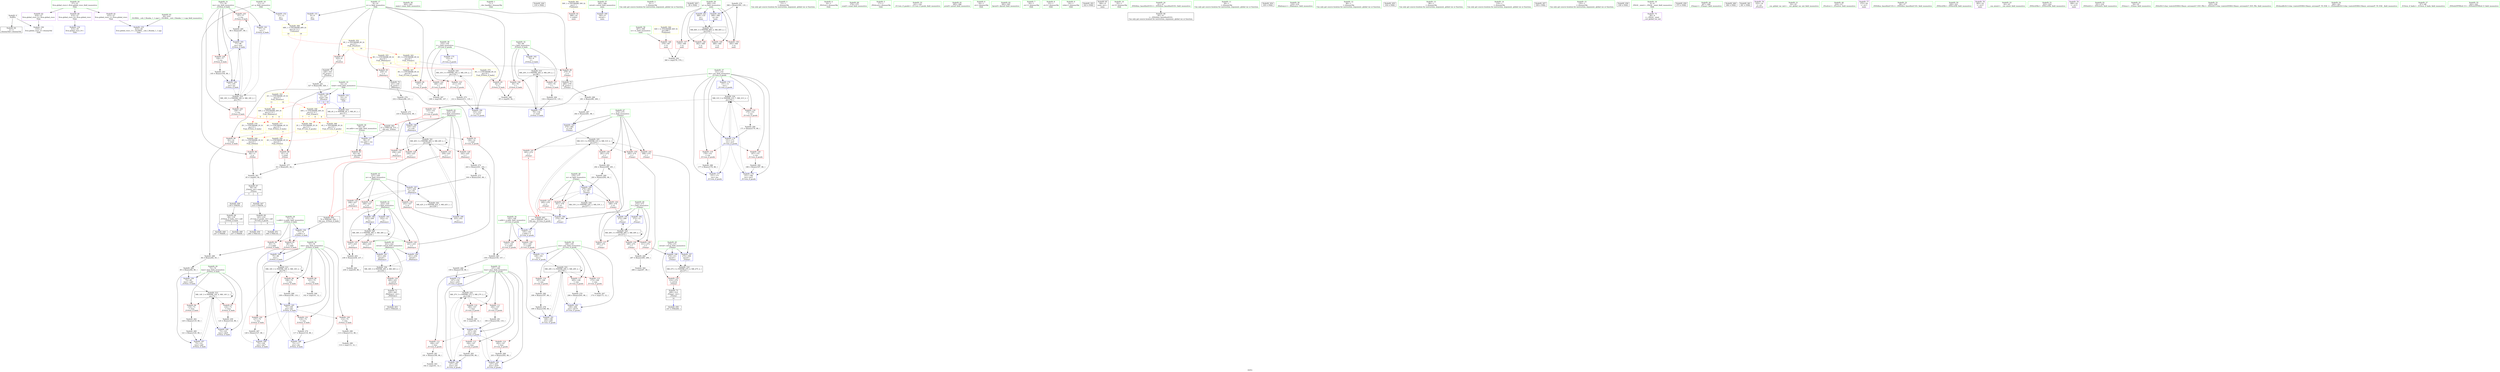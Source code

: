 digraph "SVFG" {
	label="SVFG";

	Node0x559be1169eb0 [shape=record,color=grey,label="{NodeID: 0\nNullPtr}"];
	Node0x559be1169eb0 -> Node0x559be11817c0[style=solid];
	Node0x559be1169eb0 -> Node0x559be1187480[style=solid];
	Node0x559be119f150 [shape=record,color=yellow,style=double,label="{NodeID: 360\n44V_1 = ENCHI(MR_44V_0)\npts\{13 15 \}\nFun[_Z6alwaysv]|{<s0>5|<s1>5|<s2>6|<s3>6}}"];
	Node0x559be119f150:s0 -> Node0x559be11ac8d0[style=dashed,color=red];
	Node0x559be119f150:s1 -> Node0x559be11ac9b0[style=dashed,color=red];
	Node0x559be119f150:s2 -> Node0x559be11ac8d0[style=dashed,color=red];
	Node0x559be119f150:s3 -> Node0x559be11ac9b0[style=dashed,color=red];
	Node0x559be118f570 [shape=record,color=grey,label="{NodeID: 277\n63 = Binary(61, 62, )\n}"];
	Node0x559be118f570 -> Node0x559be1192980[style=solid];
	Node0x559be1183450 [shape=record,color=blue,label="{NodeID: 194\n276\<--293\nm\<--shr\n_Z3mayv\n}"];
	Node0x559be1183450 -> Node0x559be1186900[style=dashed];
	Node0x559be1183450 -> Node0x559be11869d0[style=dashed];
	Node0x559be1183450 -> Node0x559be1186aa0[style=dashed];
	Node0x559be1183450 -> Node0x559be11a4390[style=dashed];
	Node0x559be1180490 [shape=record,color=red,label="{NodeID: 111\n184\<--147\n\<--lose\n_Z11win_if_goodx\n}"];
	Node0x559be1180490 -> Node0x559be1191a80[style=solid];
	Node0x559be117e790 [shape=record,color=green,label="{NodeID: 28\n71\<--72\nx.addr\<--x.addr_field_insensitive\n_Z10win_if_badx\n}"];
	Node0x559be117e790 -> Node0x559be1183110[style=solid];
	Node0x559be117e790 -> Node0x559be11831e0[style=solid];
	Node0x559be117e790 -> Node0x559be1187650[style=solid];
	Node0x559be1192f80 [shape=record,color=grey,label="{NodeID: 305\n181 = cmp(180, 12, )\n}"];
	Node0x559be11865c0 [shape=record,color=red,label="{NodeID: 139\n285\<--274\n\<--r\n_Z3mayv\n}"];
	Node0x559be11865c0 -> Node0x559be1184a80[style=solid];
	Node0x559be1181050 [shape=record,color=green,label="{NodeID: 56\n362\<--363\nmain\<--main_field_insensitive\n}"];
	Node0x559be11a6690 [shape=record,color=black,label="{NodeID: 333\nMR_29V_3 = PHI(MR_29V_5, MR_29V_2, )\npts\{150 \}\n}"];
	Node0x559be11a6690 -> Node0x559be11807d0[style=dashed];
	Node0x559be11a6690 -> Node0x559be1185310[style=dashed];
	Node0x559be11a6690 -> Node0x559be11853e0[style=dashed];
	Node0x559be11a6690 -> Node0x559be1188900[style=dashed];
	Node0x559be11a6690 -> Node0x559be1188aa0[style=dashed];
	Node0x559be11a6690 -> Node0x559be11a6690[style=dashed];
	Node0x559be1187da0 [shape=record,color=blue,label="{NodeID: 167\n73\<--121\nlose\<--add\n_Z10win_if_badx\n}"];
	Node0x559be1187da0 -> Node0x559be119fd90[style=dashed];
	Node0x559be11828f0 [shape=record,color=red,label="{NodeID: 84\n167\<--8\n\<--n\n_Z11win_if_goodx\n}"];
	Node0x559be11828f0 -> Node0x559be1192380[style=solid];
	Node0x559be1168cb0 [shape=record,color=green,label="{NodeID: 1\n7\<--1\n__dso_handle\<--dummyObj\nGlob }"];
	Node0x559be0e0cd90 [shape=record,color=black,label="{NodeID: 444\n319 = PHI()\n}"];
	Node0x559be119f230 [shape=record,color=yellow,style=double,label="{NodeID: 361\n59V_1 = ENCHI(MR_59V_0)\npts\{1 \}\nFun[main]}"];
	Node0x559be119f230 -> Node0x559be1182f70[style=dashed];
	Node0x559be118f6f0 [shape=record,color=grey,label="{NodeID: 278\n199 = Binary(198, 86, )\n}"];
	Node0x559be118f6f0 -> Node0x559be1188900[style=solid];
	Node0x559be1183520 [shape=record,color=blue,label="{NodeID: 195\n272\<--298\nl\<--\n_Z3mayv\n}"];
	Node0x559be1183520 -> Node0x559be11a3990[style=dashed];
	Node0x559be1180560 [shape=record,color=red,label="{NodeID: 112\n190\<--147\n\<--lose\n_Z11win_if_goodx\n}"];
	Node0x559be1180560 -> Node0x559be1184600[style=solid];
	Node0x559be117e860 [shape=record,color=green,label="{NodeID: 29\n73\<--74\nlose\<--lose_field_insensitive\n_Z10win_if_badx\n}"];
	Node0x559be117e860 -> Node0x559be117f860[style=solid];
	Node0x559be117e860 -> Node0x559be117f930[style=solid];
	Node0x559be117e860 -> Node0x559be1187720[style=solid];
	Node0x559be117e860 -> Node0x559be1187da0[style=solid];
	Node0x559be117e860 -> Node0x559be1187e70[style=solid];
	Node0x559be1193100 [shape=record,color=grey,label="{NodeID: 306\n102 = cmp(101, 12, )\n}"];
	Node0x559be1186690 [shape=record,color=red,label="{NodeID: 140\n291\<--274\n\<--r\n_Z3mayv\n}"];
	Node0x559be1186690 -> Node0x559be1184780[style=solid];
	Node0x559be1181150 [shape=record,color=green,label="{NodeID: 57\n365\<--366\nretval\<--retval_field_insensitive\nmain\n}"];
	Node0x559be1181150 -> Node0x559be1183930[style=solid];
	Node0x559be11a6b90 [shape=record,color=black,label="{NodeID: 334\nMR_31V_3 = PHI(MR_31V_7, MR_31V_2, )\npts\{152 \}\n}"];
	Node0x559be11a6b90 -> Node0x559be11854b0[style=dashed];
	Node0x559be11a6b90 -> Node0x559be1185720[style=dashed];
	Node0x559be11a6b90 -> Node0x559be11884f0[style=dashed];
	Node0x559be1187e70 [shape=record,color=blue,label="{NodeID: 168\n73\<--125\nlose\<--shr6\n_Z10win_if_badx\n}"];
	Node0x559be1187e70 -> Node0x559be119fd90[style=dashed];
	Node0x559be11829c0 [shape=record,color=red,label="{NodeID: 85\n230\<--8\n\<--n\n_Z6alwaysv\n}"];
	Node0x559be11829c0 -> Node0x559be1181d00[style=solid];
	Node0x559be117cab0 [shape=record,color=green,label="{NodeID: 2\n9\<--1\n\<--dummyObj\nCan only get source location for instruction, argument, global var or function.}"];
	Node0x559be11c8090 [shape=record,color=black,label="{NodeID: 445\n39 = PHI()\n}"];
	Node0x559be1184300 [shape=record,color=grey,label="{NodeID: 279\n396 = Binary(395, 135, )\n}"];
	Node0x559be1184300 -> Node0x559be1183ad0[style=solid];
	Node0x559be11835f0 [shape=record,color=blue,label="{NodeID: 196\n274\<--301\nr\<--\n_Z3mayv\n}"];
	Node0x559be11835f0 -> Node0x559be11a3e90[style=dashed];
	Node0x559be1180630 [shape=record,color=red,label="{NodeID: 113\n194\<--147\n\<--lose\n_Z11win_if_goodx\n}"];
	Node0x559be1180630 -> Node0x559be1184900[style=solid];
	Node0x559be117e930 [shape=record,color=green,label="{NodeID: 30\n75\<--76\nwin\<--win_field_insensitive\n_Z10win_if_badx\n}"];
	Node0x559be117e930 -> Node0x559be117fa00[style=solid];
	Node0x559be117e930 -> Node0x559be117fad0[style=solid];
	Node0x559be117e930 -> Node0x559be117fba0[style=solid];
	Node0x559be117e930 -> Node0x559be117fc70[style=solid];
	Node0x559be117e930 -> Node0x559be117fd40[style=solid];
	Node0x559be117e930 -> Node0x559be11877f0[style=solid];
	Node0x559be117e930 -> Node0x559be1187c00[style=solid];
	Node0x559be117e930 -> Node0x559be1187cd0[style=solid];
	Node0x559be117e930 -> Node0x559be1187f40[style=solid];
	Node0x559be1193280 [shape=record,color=grey,label="{NodeID: 307\n174 = cmp(173, 12, )\n}"];
	Node0x559be1186760 [shape=record,color=red,label="{NodeID: 141\n305\<--274\n\<--r\n_Z3mayv\n|{<s0>8}}"];
	Node0x559be1186760:s0 -> Node0x559be11c9610[style=solid,color=red];
	Node0x559be1181220 [shape=record,color=green,label="{NodeID: 58\n367\<--368\ntc\<--tc_field_insensitive\nmain\n}"];
	Node0x559be1181220 -> Node0x559be1186b70[style=solid];
	Node0x559be11a7090 [shape=record,color=black,label="{NodeID: 335\nMR_33V_3 = PHI(MR_33V_4, MR_33V_2, )\npts\{154 \}\n}"];
	Node0x559be11a7090 -> Node0x559be11857f0[style=dashed];
	Node0x559be11a7090 -> Node0x559be11858c0[style=dashed];
	Node0x559be11a7090 -> Node0x559be1188b70[style=dashed];
	Node0x559be1187f40 [shape=record,color=blue,label="{NodeID: 169\n75\<--128\nwin\<--shr7\n_Z10win_if_badx\n}"];
	Node0x559be1187f40 -> Node0x559be11a0290[style=dashed];
	Node0x559be1182a90 [shape=record,color=red,label="{NodeID: 86\n279\<--8\n\<--n\n_Z3mayv\n}"];
	Node0x559be1182a90 -> Node0x559be1181ea0[style=solid];
	Node0x559be117cb40 [shape=record,color=green,label="{NodeID: 3\n12\<--1\n\<--dummyObj\nCan only get source location for instruction, argument, global var or function.}"];
	Node0x559be11c8160 [shape=record,color=black,label="{NodeID: 446\n139 = PHI(56, )\n}"];
	Node0x559be11c8160 -> Node0x559be1181b60[style=solid];
	Node0x559be1184480 [shape=record,color=grey,label="{NodeID: 280\n198 = Binary(197, 86, )\n}"];
	Node0x559be1184480 -> Node0x559be118f6f0[style=solid];
	Node0x559be11836c0 [shape=record,color=blue,label="{NodeID: 197\n270\<--308\nretval\<--\n_Z3mayv\n}"];
	Node0x559be11836c0 -> Node0x559be11a1b90[style=dashed];
	Node0x559be1180700 [shape=record,color=red,label="{NodeID: 114\n202\<--147\n\<--lose\n_Z11win_if_goodx\n}"];
	Node0x559be1180700 -> Node0x559be118e7f0[style=solid];
	Node0x559be117ea00 [shape=record,color=green,label="{NodeID: 31\n77\<--78\nres\<--res_field_insensitive\n_Z10win_if_badx\n}"];
	Node0x559be117ea00 -> Node0x559be117fe10[style=solid];
	Node0x559be117ea00 -> Node0x559be117fee0[style=solid];
	Node0x559be117ea00 -> Node0x559be117ffb0[style=solid];
	Node0x559be117ea00 -> Node0x559be11878c0[style=solid];
	Node0x559be117ea00 -> Node0x559be1187a60[style=solid];
	Node0x559be117ea00 -> Node0x559be1187b30[style=solid];
	Node0x559be1186830 [shape=record,color=red,label="{NodeID: 142\n308\<--274\n\<--r\n_Z3mayv\n}"];
	Node0x559be1186830 -> Node0x559be11836c0[style=solid];
	Node0x559be11812f0 [shape=record,color=green,label="{NodeID: 59\n369\<--370\nq\<--q_field_insensitive\nmain\n}"];
	Node0x559be11812f0 -> Node0x559be1186c40[style=solid];
	Node0x559be11812f0 -> Node0x559be1186d10[style=solid];
	Node0x559be11812f0 -> Node0x559be1186de0[style=solid];
	Node0x559be11812f0 -> Node0x559be1186eb0[style=solid];
	Node0x559be11812f0 -> Node0x559be1183a00[style=solid];
	Node0x559be11812f0 -> Node0x559be1183ad0[style=solid];
	Node0x559be11a7590 [shape=record,color=black,label="{NodeID: 336\nMR_36V_3 = PHI(MR_36V_4, MR_36V_2, )\npts\{222 \}\n}"];
	Node0x559be11a7590 -> Node0x559be1185990[style=dashed];
	Node0x559be1188010 [shape=record,color=blue,label="{NodeID: 170\n79\<--134\ni\<--inc9\n_Z10win_if_badx\n}"];
	Node0x559be1188010 -> Node0x559be11a0c90[style=dashed];
	Node0x559be1182b60 [shape=record,color=red,label="{NodeID: 87\n325\<--8\n\<--n\n_Z5solvev\n}"];
	Node0x559be1182b60 -> Node0x559be1182040[style=solid];
	Node0x559be117cbd0 [shape=record,color=green,label="{NodeID: 4\n16\<--1\n_ZSt3cin\<--dummyObj\nGlob }"];
	Node0x559be11c82c0 [shape=record,color=black,label="{NodeID: 447\n216 = PHI(56, )\n}"];
	Node0x559be11c82c0 -> Node0x559be1181c30[style=solid];
	Node0x559be119f500 [shape=record,color=yellow,style=double,label="{NodeID: 364\n64V_1 = ENCHI(MR_64V_0)\npts\{368 \}\nFun[main]}"];
	Node0x559be119f500 -> Node0x559be1186b70[style=dashed];
	Node0x559be1184600 [shape=record,color=grey,label="{NodeID: 281\n191 = Binary(190, 86, )\n}"];
	Node0x559be1184600 -> Node0x559be1192c80[style=solid];
	Node0x559be1183790 [shape=record,color=blue,label="{NodeID: 198\n270\<--311\nretval\<--\n_Z3mayv\n}"];
	Node0x559be1183790 -> Node0x559be11a1b90[style=dashed];
	Node0x559be11807d0 [shape=record,color=red,label="{NodeID: 115\n173\<--149\n\<--win\n_Z11win_if_goodx\n}"];
	Node0x559be11807d0 -> Node0x559be1193280[style=solid];
	Node0x559be117ead0 [shape=record,color=green,label="{NodeID: 32\n79\<--80\ni\<--i_field_insensitive\n_Z10win_if_badx\n}"];
	Node0x559be117ead0 -> Node0x559be1180080[style=solid];
	Node0x559be117ead0 -> Node0x559be1180150[style=solid];
	Node0x559be117ead0 -> Node0x559be1187990[style=solid];
	Node0x559be117ead0 -> Node0x559be1188010[style=solid];
	Node0x559be1186900 [shape=record,color=red,label="{NodeID: 143\n295\<--276\n\<--m\n_Z3mayv\n|{<s0>7}}"];
	Node0x559be1186900:s0 -> Node0x559be11c9610[style=solid,color=red];
	Node0x559be11813c0 [shape=record,color=green,label="{NodeID: 60\n374\<--375\nscanf\<--scanf_field_insensitive\n}"];
	Node0x559be11880e0 [shape=record,color=blue,label="{NodeID: 171\n145\<--144\nx.addr\<--x\n_Z11win_if_goodx\n}"];
	Node0x559be11880e0 -> Node0x559be1180220[style=dashed];
	Node0x559be11880e0 -> Node0x559be11802f0[style=dashed];
	Node0x559be1182c30 [shape=record,color=red,label="{NodeID: 88\n64\<--11\n\<--p\n_Z3itmx\n}"];
	Node0x559be1182c30 -> Node0x559be1192980[style=solid];
	Node0x559be117cc60 [shape=record,color=green,label="{NodeID: 5\n17\<--1\n_ZSt4cout\<--dummyObj\nGlob }"];
	Node0x559be11c83c0 [shape=record,color=black,label="{NodeID: 448\n247 = PHI(69, )\n}"];
	Node0x559be1184780 [shape=record,color=grey,label="{NodeID: 282\n292 = Binary(290, 291, )\n}"];
	Node0x559be1184780 -> Node0x559be118e970[style=solid];
	Node0x559be1183860 [shape=record,color=blue,label="{NodeID: 199\n14\<--327\ntotal\<--shl\n_Z5solvev\n|{<s0>11|<s1>14|<s2>19}}"];
	Node0x559be1183860:s0 -> Node0x559be119f150[style=dashed,color=red];
	Node0x559be1183860:s1 -> Node0x559be11aa730[style=dashed,color=red];
	Node0x559be1183860:s2 -> Node0x559be119f7a0[style=dashed,color=blue];
	Node0x559be1185310 [shape=record,color=red,label="{NodeID: 116\n197\<--149\n\<--win\n_Z11win_if_goodx\n}"];
	Node0x559be1185310 -> Node0x559be1184480[style=solid];
	Node0x559be117eba0 [shape=record,color=green,label="{NodeID: 33\n141\<--142\n_Z11win_if_goodx\<--_Z11win_if_goodx_field_insensitive\n}"];
	Node0x559be119f7a0 [shape=record,color=black,label="{NodeID: 310\nMR_4V_2 = PHI(MR_4V_3, MR_4V_1, )\npts\{15 \}\n|{<s0>19}}"];
	Node0x559be119f7a0:s0 -> Node0x559be1183860[style=dashed,color=red];
	Node0x559be11869d0 [shape=record,color=red,label="{NodeID: 144\n298\<--276\n\<--m\n_Z3mayv\n}"];
	Node0x559be11869d0 -> Node0x559be1183520[style=solid];
	Node0x559be11814c0 [shape=record,color=green,label="{NodeID: 61\n385\<--386\nprintf\<--printf_field_insensitive\n}"];
	Node0x559be11881b0 [shape=record,color=blue,label="{NodeID: 172\n147\<--159\nlose\<--sub1\n_Z11win_if_goodx\n}"];
	Node0x559be11881b0 -> Node0x559be11a6190[style=dashed];
	Node0x559be1182d00 [shape=record,color=red,label="{NodeID: 89\n61\<--14\n\<--total\n_Z3itmx\n}"];
	Node0x559be1182d00 -> Node0x559be118f570[style=solid];
	Node0x559be117d4a0 [shape=record,color=green,label="{NodeID: 6\n18\<--1\n.str\<--dummyObj\nGlob }"];
	Node0x559be11c84d0 [shape=record,color=black,label="{NodeID: 449\n257 = PHI(69, )\n}"];
	Node0x559be119f6c0 [shape=record,color=yellow,style=double,label="{NodeID: 366\n68V_1 = ENCHI(MR_68V_0)\npts\{10 13 \}\nFun[main]|{<s0>19|<s1>19}}"];
	Node0x559be119f6c0:s0 -> Node0x559be11aaae0[style=dashed,color=red];
	Node0x559be119f6c0:s1 -> Node0x559be11aabf0[style=dashed,color=red];
	Node0x559be1184900 [shape=record,color=grey,label="{NodeID: 283\n195 = Binary(194, 86, )\n}"];
	Node0x559be1184900 -> Node0x559be1188830[style=solid];
	Node0x559be1183930 [shape=record,color=blue,label="{NodeID: 200\n365\<--9\nretval\<--\nmain\n}"];
	Node0x559be11853e0 [shape=record,color=red,label="{NodeID: 117\n205\<--149\n\<--win\n_Z11win_if_goodx\n}"];
	Node0x559be11853e0 -> Node0x559be118eaf0[style=solid];
	Node0x559be117eca0 [shape=record,color=green,label="{NodeID: 34\n145\<--146\nx.addr\<--x.addr_field_insensitive\n_Z11win_if_goodx\n}"];
	Node0x559be117eca0 -> Node0x559be1180220[style=solid];
	Node0x559be117eca0 -> Node0x559be11802f0[style=solid];
	Node0x559be117eca0 -> Node0x559be11880e0[style=solid];
	Node0x559be119f890 [shape=record,color=black,label="{NodeID: 311\nMR_66V_3 = PHI(MR_66V_4, MR_66V_2, )\npts\{370 \}\n}"];
	Node0x559be119f890 -> Node0x559be1186c40[style=dashed];
	Node0x559be119f890 -> Node0x559be1186d10[style=dashed];
	Node0x559be119f890 -> Node0x559be1186de0[style=dashed];
	Node0x559be119f890 -> Node0x559be1186eb0[style=dashed];
	Node0x559be119f890 -> Node0x559be1183ad0[style=dashed];
	Node0x559be1186aa0 [shape=record,color=red,label="{NodeID: 145\n301\<--276\n\<--m\n_Z3mayv\n}"];
	Node0x559be1186aa0 -> Node0x559be11835f0[style=solid];
	Node0x559be11815c0 [shape=record,color=green,label="{NodeID: 62\n392\<--393\nfprintf\<--fprintf_field_insensitive\n}"];
	Node0x559be1188280 [shape=record,color=blue,label="{NodeID: 173\n149\<--161\nwin\<--\n_Z11win_if_goodx\n}"];
	Node0x559be1188280 -> Node0x559be11a6690[style=dashed];
	Node0x559be1182dd0 [shape=record,color=red,label="{NodeID: 90\n82\<--14\n\<--total\n_Z10win_if_badx\n}"];
	Node0x559be1182dd0 -> Node0x559be1185080[style=solid];
	Node0x559be117d530 [shape=record,color=green,label="{NodeID: 7\n20\<--1\n.str.1\<--dummyObj\nGlob }"];
	Node0x559be11c85e0 [shape=record,color=black,label="{NodeID: 450\n296 = PHI(143, )\n}"];
	Node0x559be11ac090 [shape=record,color=yellow,style=double,label="{NodeID: 367\n8V_1 = ENCHI(MR_8V_0)\npts\{10 \}\nFun[_Z11win_if_goodx]}"];
	Node0x559be11ac090 -> Node0x559be11828f0[style=dashed];
	Node0x559be1184a80 [shape=record,color=grey,label="{NodeID: 284\n287 = Binary(285, 286, )\n}"];
	Node0x559be1184a80 -> Node0x559be1192e00[style=solid];
	Node0x559be1183a00 [shape=record,color=blue,label="{NodeID: 201\n369\<--135\nq\<--\nmain\n}"];
	Node0x559be1183a00 -> Node0x559be119f890[style=dashed];
	Node0x559be11854b0 [shape=record,color=red,label="{NodeID: 118\n170\<--151\n\<--res\n_Z11win_if_goodx\n}"];
	Node0x559be11854b0 -> Node0x559be1191f00[style=solid];
	Node0x559be117ed70 [shape=record,color=green,label="{NodeID: 35\n147\<--148\nlose\<--lose_field_insensitive\n_Z11win_if_goodx\n}"];
	Node0x559be117ed70 -> Node0x559be11803c0[style=solid];
	Node0x559be117ed70 -> Node0x559be1180490[style=solid];
	Node0x559be117ed70 -> Node0x559be1180560[style=solid];
	Node0x559be117ed70 -> Node0x559be1180630[style=solid];
	Node0x559be117ed70 -> Node0x559be1180700[style=solid];
	Node0x559be117ed70 -> Node0x559be11881b0[style=solid];
	Node0x559be117ed70 -> Node0x559be1188690[style=solid];
	Node0x559be117ed70 -> Node0x559be1188830[style=solid];
	Node0x559be117ed70 -> Node0x559be11889d0[style=solid];
	Node0x559be119fd90 [shape=record,color=black,label="{NodeID: 312\nMR_14V_3 = PHI(MR_14V_4, MR_14V_2, )\npts\{74 \}\n}"];
	Node0x559be119fd90 -> Node0x559be117f860[style=dashed];
	Node0x559be119fd90 -> Node0x559be117f930[style=dashed];
	Node0x559be119fd90 -> Node0x559be1187da0[style=dashed];
	Node0x559be119fd90 -> Node0x559be1187e70[style=dashed];
	Node0x559be119fd90 -> Node0x559be119fd90[style=dashed];
	Node0x559be1186b70 [shape=record,color=red,label="{NodeID: 146\n379\<--367\n\<--tc\nmain\n}"];
	Node0x559be1186b70 -> Node0x559be1192b00[style=solid];
	Node0x559be11816c0 [shape=record,color=green,label="{NodeID: 63\n29\<--410\n_GLOBAL__sub_I_Romka_1_1.cpp\<--_GLOBAL__sub_I_Romka_1_1.cpp_field_insensitive\n}"];
	Node0x559be11816c0 -> Node0x559be1187380[style=solid];
	Node0x559be11a8990 [shape=record,color=black,label="{NodeID: 340\nMR_38V_3 = PHI(MR_38V_5, MR_38V_2, )\npts\{224 \}\n}"];
	Node0x559be11a8990 -> Node0x559be1185a60[style=dashed];
	Node0x559be11a8990 -> Node0x559be1185b30[style=dashed];
	Node0x559be11a8990 -> Node0x559be1185c00[style=dashed];
	Node0x559be11a8990 -> Node0x559be1188eb0[style=dashed];
	Node0x559be11a8990 -> Node0x559be11a8990[style=dashed];
	Node0x559be1188350 [shape=record,color=blue,label="{NodeID: 174\n151\<--12\nres\<--\n_Z11win_if_goodx\n}"];
	Node0x559be1188350 -> Node0x559be11a6b90[style=dashed];
	Node0x559be1182ea0 [shape=record,color=red,label="{NodeID: 91\n156\<--14\n\<--total\n_Z11win_if_goodx\n}"];
	Node0x559be1182ea0 -> Node0x559be118e370[style=solid];
	Node0x559be117d5c0 [shape=record,color=green,label="{NodeID: 8\n22\<--1\n.str.2\<--dummyObj\nGlob }"];
	Node0x559be11c86f0 [shape=record,color=black,label="{NodeID: 451\n306 = PHI(143, )\n}"];
	Node0x559be11ac1a0 [shape=record,color=yellow,style=double,label="{NodeID: 368\n2V_1 = ENCHI(MR_2V_0)\npts\{13 \}\nFun[_Z11win_if_goodx]|{<s0>4}}"];
	Node0x559be11ac1a0:s0 -> Node0x559be11aa810[style=dashed,color=red];
	Node0x559be1184c00 [shape=record,color=grey,label="{NodeID: 285\n85 = Binary(84, 86, )\n}"];
	Node0x559be1184c00 -> Node0x559be1187720[style=solid];
	Node0x559be1183ad0 [shape=record,color=blue,label="{NodeID: 202\n369\<--396\nq\<--inc\nmain\n}"];
	Node0x559be1183ad0 -> Node0x559be119f890[style=dashed];
	Node0x559be1185580 [shape=record,color=red,label="{NodeID: 119\n176\<--151\n\<--res\n_Z11win_if_goodx\n}"];
	Node0x559be1185580 -> Node0x559be1192200[style=solid];
	Node0x559be117ee40 [shape=record,color=green,label="{NodeID: 36\n149\<--150\nwin\<--win_field_insensitive\n_Z11win_if_goodx\n}"];
	Node0x559be117ee40 -> Node0x559be11807d0[style=solid];
	Node0x559be117ee40 -> Node0x559be1185310[style=solid];
	Node0x559be117ee40 -> Node0x559be11853e0[style=solid];
	Node0x559be117ee40 -> Node0x559be1188280[style=solid];
	Node0x559be117ee40 -> Node0x559be1188900[style=solid];
	Node0x559be117ee40 -> Node0x559be1188aa0[style=solid];
	Node0x559be11a0290 [shape=record,color=black,label="{NodeID: 313\nMR_16V_3 = PHI(MR_16V_4, MR_16V_2, )\npts\{76 \}\n}"];
	Node0x559be11a0290 -> Node0x559be117fa00[style=dashed];
	Node0x559be11a0290 -> Node0x559be117fad0[style=dashed];
	Node0x559be11a0290 -> Node0x559be1187c00[style=dashed];
	Node0x559be11a0290 -> Node0x559be11a0290[style=dashed];
	Node0x559be1186c40 [shape=record,color=red,label="{NodeID: 147\n378\<--369\n\<--q\nmain\n}"];
	Node0x559be1186c40 -> Node0x559be1192b00[style=solid];
	Node0x559be11817c0 [shape=record,color=black,label="{NodeID: 64\n2\<--3\ndummyVal\<--dummyVal\n}"];
	Node0x559be11a8e90 [shape=record,color=black,label="{NodeID: 341\nMR_40V_3 = PHI(MR_40V_4, MR_40V_2, )\npts\{226 \}\n}"];
	Node0x559be11a8e90 -> Node0x559be1185cd0[style=dashed];
	Node0x559be11a8e90 -> Node0x559be1185da0[style=dashed];
	Node0x559be11a8e90 -> Node0x559be1185e70[style=dashed];
	Node0x559be11a8e90 -> Node0x559be1185f40[style=dashed];
	Node0x559be11a8e90 -> Node0x559be1188f80[style=dashed];
	Node0x559be11a8e90 -> Node0x559be11a8e90[style=dashed];
	Node0x559be1188420 [shape=record,color=blue,label="{NodeID: 175\n153\<--9\ni\<--\n_Z11win_if_goodx\n}"];
	Node0x559be1188420 -> Node0x559be11a7090[style=dashed];
	Node0x559be1182f70 [shape=record,color=red,label="{NodeID: 92\n388\<--24\n\<--stderr\nmain\n}"];
	Node0x559be117d650 [shape=record,color=green,label="{NodeID: 9\n24\<--1\nstderr\<--dummyObj\nGlob }"];
	Node0x559be11c88f0 [shape=record,color=black,label="{NodeID: 452\n322 = PHI()\n}"];
	Node0x559be11ac280 [shape=record,color=yellow,style=double,label="{NodeID: 369\n4V_1 = ENCHI(MR_4V_0)\npts\{15 \}\nFun[_Z11win_if_goodx]|{|<s1>4}}"];
	Node0x559be11ac280 -> Node0x559be1182ea0[style=dashed];
	Node0x559be11ac280:s1 -> Node0x559be11aa920[style=dashed,color=red];
	Node0x559be1184d80 [shape=record,color=grey,label="{NodeID: 286\n281 = Binary(86, 280, )\n}"];
	Node0x559be1184d80 -> Node0x559be1184f00[style=solid];
	Node0x559be1185650 [shape=record,color=red,label="{NodeID: 120\n187\<--151\n\<--res\n_Z11win_if_goodx\n}"];
	Node0x559be1185650 -> Node0x559be1191c00[style=solid];
	Node0x559be117ef10 [shape=record,color=green,label="{NodeID: 37\n151\<--152\nres\<--res_field_insensitive\n_Z11win_if_goodx\n}"];
	Node0x559be117ef10 -> Node0x559be11854b0[style=solid];
	Node0x559be117ef10 -> Node0x559be1185580[style=solid];
	Node0x559be117ef10 -> Node0x559be1185650[style=solid];
	Node0x559be117ef10 -> Node0x559be1185720[style=solid];
	Node0x559be117ef10 -> Node0x559be1188350[style=solid];
	Node0x559be117ef10 -> Node0x559be11884f0[style=solid];
	Node0x559be117ef10 -> Node0x559be11885c0[style=solid];
	Node0x559be117ef10 -> Node0x559be1188760[style=solid];
	Node0x559be11a0790 [shape=record,color=black,label="{NodeID: 314\nMR_18V_3 = PHI(MR_18V_6, MR_18V_2, )\npts\{78 \}\n}"];
	Node0x559be11a0790 -> Node0x559be117fe10[style=dashed];
	Node0x559be11a0790 -> Node0x559be117ffb0[style=dashed];
	Node0x559be11a0790 -> Node0x559be1187a60[style=dashed];
	Node0x559be1186d10 [shape=record,color=red,label="{NodeID: 148\n382\<--369\n\<--q\nmain\n}"];
	Node0x559be11818c0 [shape=record,color=black,label="{NodeID: 65\n364\<--9\nmain_ret\<--\nmain\n}"];
	Node0x559be11a9390 [shape=record,color=black,label="{NodeID: 342\nMR_42V_2 = PHI(MR_42V_3, MR_42V_1, )\npts\{228 \}\n}"];
	Node0x559be11a9390 -> Node0x559be1188de0[style=dashed];
	Node0x559be118da70 [shape=record,color=grey,label="{NodeID: 259\n125 = Binary(124, 86, )\n}"];
	Node0x559be118da70 -> Node0x559be1187e70[style=solid];
	Node0x559be11884f0 [shape=record,color=blue,label="{NodeID: 176\n151\<--171\nres\<--mul\n_Z11win_if_goodx\n}"];
	Node0x559be11884f0 -> Node0x559be1185580[style=dashed];
	Node0x559be11884f0 -> Node0x559be1185650[style=dashed];
	Node0x559be11884f0 -> Node0x559be11885c0[style=dashed];
	Node0x559be11884f0 -> Node0x559be1188760[style=dashed];
	Node0x559be11884f0 -> Node0x559be11a6b90[style=dashed];
	Node0x559be1183040 [shape=record,color=red,label="{NodeID: 93\n62\<--58\n\<--res.addr\n_Z3itmx\n}"];
	Node0x559be1183040 -> Node0x559be118f570[style=solid];
	Node0x559be117d6e0 [shape=record,color=green,label="{NodeID: 10\n25\<--1\n.str.3\<--dummyObj\nGlob }"];
	Node0x559be11c89c0 [shape=record,color=black,label="{NodeID: 453\n329 = PHI(220, )\n}"];
	Node0x559be1184f00 [shape=record,color=grey,label="{NodeID: 287\n282 = Binary(281, 86, )\n}"];
	Node0x559be1184f00 -> Node0x559be1183380[style=solid];
	Node0x559be1185720 [shape=record,color=red,label="{NodeID: 121\n215\<--151\n\<--res\n_Z11win_if_goodx\n|{<s0>4}}"];
	Node0x559be1185720:s0 -> Node0x559be11c9310[style=solid,color=red];
	Node0x559be117efe0 [shape=record,color=green,label="{NodeID: 38\n153\<--154\ni\<--i_field_insensitive\n_Z11win_if_goodx\n}"];
	Node0x559be117efe0 -> Node0x559be11857f0[style=solid];
	Node0x559be117efe0 -> Node0x559be11858c0[style=solid];
	Node0x559be117efe0 -> Node0x559be1188420[style=solid];
	Node0x559be117efe0 -> Node0x559be1188b70[style=solid];
	Node0x559be11a0c90 [shape=record,color=black,label="{NodeID: 315\nMR_20V_3 = PHI(MR_20V_4, MR_20V_2, )\npts\{80 \}\n}"];
	Node0x559be11a0c90 -> Node0x559be1180080[style=dashed];
	Node0x559be11a0c90 -> Node0x559be1180150[style=dashed];
	Node0x559be11a0c90 -> Node0x559be1188010[style=dashed];
	Node0x559be1186de0 [shape=record,color=red,label="{NodeID: 149\n389\<--369\n\<--q\nmain\n}"];
	Node0x559be1181990 [shape=record,color=black,label="{NodeID: 66\n40\<--41\n\<--_ZNSt8ios_base4InitD1Ev\nCan only get source location for instruction, argument, global var or function.}"];
	Node0x559be11a9890 [shape=record,color=yellow,style=double,label="{NodeID: 343\n8V_1 = ENCHI(MR_8V_0)\npts\{10 \}\nFun[_Z3mayv]|{|<s1>7|<s2>8}}"];
	Node0x559be11a9890 -> Node0x559be1182a90[style=dashed];
	Node0x559be11a9890:s1 -> Node0x559be11ac090[style=dashed,color=red];
	Node0x559be11a9890:s2 -> Node0x559be11ac090[style=dashed,color=red];
	Node0x559be118dbf0 [shape=record,color=grey,label="{NodeID: 260\n121 = Binary(120, 86, )\n}"];
	Node0x559be118dbf0 -> Node0x559be1187da0[style=solid];
	Node0x559be11885c0 [shape=record,color=blue,label="{NodeID: 177\n151\<--177\nres\<--inc\n_Z11win_if_goodx\n}"];
	Node0x559be11885c0 -> Node0x559be11a6b90[style=dashed];
	Node0x559be1183110 [shape=record,color=red,label="{NodeID: 94\n83\<--71\n\<--x.addr\n_Z10win_if_badx\n}"];
	Node0x559be1183110 -> Node0x559be1185080[style=solid];
	Node0x559be117d770 [shape=record,color=green,label="{NodeID: 11\n28\<--1\n\<--dummyObj\nCan only get source location for instruction, argument, global var or function.}"];
	Node0x559be11c8bc0 [shape=record,color=black,label="{NodeID: 454\n330 = PHI()\n}"];
	Node0x559be1185080 [shape=record,color=grey,label="{NodeID: 288\n84 = Binary(82, 83, )\n}"];
	Node0x559be1185080 -> Node0x559be1184c00[style=solid];
	Node0x559be11857f0 [shape=record,color=red,label="{NodeID: 122\n166\<--153\n\<--i\n_Z11win_if_goodx\n}"];
	Node0x559be11857f0 -> Node0x559be1192380[style=solid];
	Node0x559be117f0b0 [shape=record,color=green,label="{NodeID: 39\n218\<--219\n_Z6alwaysv\<--_Z6alwaysv_field_insensitive\n}"];
	Node0x559be1186eb0 [shape=record,color=red,label="{NodeID: 150\n395\<--369\n\<--q\nmain\n}"];
	Node0x559be1186eb0 -> Node0x559be1184300[style=solid];
	Node0x559be1181a90 [shape=record,color=black,label="{NodeID: 67\n56\<--65\n_Z3itmx_ret\<--cmp\n_Z3itmx\n|{<s0>3|<s1>4}}"];
	Node0x559be1181a90:s0 -> Node0x559be11c8160[style=solid,color=blue];
	Node0x559be1181a90:s1 -> Node0x559be11c82c0[style=solid,color=blue];
	Node0x559be118dd70 [shape=record,color=grey,label="{NodeID: 261\n327 = Binary(86, 326, )\n}"];
	Node0x559be118dd70 -> Node0x559be1183860[style=solid];
	Node0x559be1188690 [shape=record,color=blue,label="{NodeID: 178\n147\<--185\nlose\<--dec\n_Z11win_if_goodx\n}"];
	Node0x559be1188690 -> Node0x559be1180560[style=dashed];
	Node0x559be1188690 -> Node0x559be1180630[style=dashed];
	Node0x559be1188690 -> Node0x559be1180700[style=dashed];
	Node0x559be1188690 -> Node0x559be1188830[style=dashed];
	Node0x559be1188690 -> Node0x559be11889d0[style=dashed];
	Node0x559be11831e0 [shape=record,color=red,label="{NodeID: 95\n88\<--71\n\<--x.addr\n_Z10win_if_badx\n}"];
	Node0x559be11831e0 -> Node0x559be11877f0[style=solid];
	Node0x559be117d800 [shape=record,color=green,label="{NodeID: 12\n86\<--1\n\<--dummyObj\nCan only get source location for instruction, argument, global var or function.}"];
	Node0x559be11c8c90 [shape=record,color=black,label="{NodeID: 455\n334 = PHI()\n}"];
	Node0x559be1185200 [shape=record,color=grey,label="{NodeID: 289\n109 = Binary(108, 110, )\n}"];
	Node0x559be1185200 -> Node0x559be1187c00[style=solid];
	Node0x559be11858c0 [shape=record,color=red,label="{NodeID: 123\n211\<--153\n\<--i\n_Z11win_if_goodx\n}"];
	Node0x559be11858c0 -> Node0x559be118f270[style=solid];
	Node0x559be117f1b0 [shape=record,color=green,label="{NodeID: 40\n221\<--222\nretval\<--retval_field_insensitive\n_Z6alwaysv\n}"];
	Node0x559be117f1b0 -> Node0x559be1185990[style=solid];
	Node0x559be117f1b0 -> Node0x559be1189050[style=solid];
	Node0x559be117f1b0 -> Node0x559be1189120[style=solid];
	Node0x559be1186f80 [shape=record,color=blue,label="{NodeID: 151\n8\<--9\nn\<--\nGlob }"];
	Node0x559be1186f80 -> Node0x559be119f6c0[style=dashed];
	Node0x559be1181b60 [shape=record,color=black,label="{NodeID: 68\n69\<--139\n_Z10win_if_badx_ret\<--call\n_Z10win_if_badx\n|{<s0>5|<s1>6}}"];
	Node0x559be1181b60:s0 -> Node0x559be11c83c0[style=solid,color=blue];
	Node0x559be1181b60:s1 -> Node0x559be11c84d0[style=solid,color=blue];
	Node0x559be118def0 [shape=record,color=grey,label="{NodeID: 262\n120 = Binary(119, 86, )\n}"];
	Node0x559be118def0 -> Node0x559be118dbf0[style=solid];
	Node0x559be1188760 [shape=record,color=blue,label="{NodeID: 179\n151\<--188\nres\<--inc5\n_Z11win_if_goodx\n}"];
	Node0x559be1188760 -> Node0x559be11a6b90[style=dashed];
	Node0x559be117f860 [shape=record,color=red,label="{NodeID: 96\n119\<--73\n\<--lose\n_Z10win_if_badx\n}"];
	Node0x559be117f860 -> Node0x559be118def0[style=solid];
	Node0x559be117d8c0 [shape=record,color=green,label="{NodeID: 13\n99\<--1\n\<--dummyObj\nCan only get source location for instruction, argument, global var or function.}"];
	Node0x559be11c8d60 [shape=record,color=black,label="{NodeID: 456\n337 = PHI(269, )\n}"];
	Node0x559be1191900 [shape=record,color=grey,label="{NodeID: 290\n113 = Binary(112, 86, )\n}"];
	Node0x559be1191900 -> Node0x559be1192680[style=solid];
	Node0x559be1185990 [shape=record,color=red,label="{NodeID: 124\n265\<--221\n\<--retval\n_Z6alwaysv\n}"];
	Node0x559be1185990 -> Node0x559be1181dd0[style=solid];
	Node0x559be117f280 [shape=record,color=green,label="{NodeID: 41\n223\<--224\nl\<--l_field_insensitive\n_Z6alwaysv\n}"];
	Node0x559be117f280 -> Node0x559be1185a60[style=solid];
	Node0x559be117f280 -> Node0x559be1185b30[style=solid];
	Node0x559be117f280 -> Node0x559be1185c00[style=solid];
	Node0x559be117f280 -> Node0x559be1188c40[style=solid];
	Node0x559be117f280 -> Node0x559be1188eb0[style=solid];
	Node0x559be11a1b90 [shape=record,color=black,label="{NodeID: 318\nMR_47V_3 = PHI(MR_47V_4, MR_47V_2, )\npts\{271 \}\n}"];
	Node0x559be11a1b90 -> Node0x559be1186280[style=dashed];
	Node0x559be1187080 [shape=record,color=blue,label="{NodeID: 152\n11\<--12\np\<--\nGlob }"];
	Node0x559be1187080 -> Node0x559be119f6c0[style=dashed];
	Node0x559be1181c30 [shape=record,color=black,label="{NodeID: 69\n143\<--216\n_Z11win_if_goodx_ret\<--call\n_Z11win_if_goodx\n|{<s0>7|<s1>8}}"];
	Node0x559be1181c30:s0 -> Node0x559be11c85e0[style=solid,color=blue];
	Node0x559be1181c30:s1 -> Node0x559be11c86f0[style=solid,color=blue];
	Node0x559be118e070 [shape=record,color=grey,label="{NodeID: 263\n238 = Binary(236, 237, )\n}"];
	Node0x559be118e070 -> Node0x559be1192800[style=solid];
	Node0x559be1188830 [shape=record,color=blue,label="{NodeID: 180\n147\<--195\nlose\<--shr\n_Z11win_if_goodx\n}"];
	Node0x559be1188830 -> Node0x559be11a6190[style=dashed];
	Node0x559be117f930 [shape=record,color=red,label="{NodeID: 97\n124\<--73\n\<--lose\n_Z10win_if_badx\n}"];
	Node0x559be117f930 -> Node0x559be118da70[style=solid];
	Node0x559be117d9c0 [shape=record,color=green,label="{NodeID: 14\n110\<--1\n\<--dummyObj\nCan only get source location for instruction, argument, global var or function.}"];
	Node0x559be11c8f00 [shape=record,color=black,label="{NodeID: 457\n338 = PHI()\n}"];
	Node0x559be1191a80 [shape=record,color=grey,label="{NodeID: 291\n185 = Binary(184, 110, )\n}"];
	Node0x559be1191a80 -> Node0x559be1188690[style=solid];
	Node0x559be1185a60 [shape=record,color=red,label="{NodeID: 125\n237\<--223\n\<--l\n_Z6alwaysv\n}"];
	Node0x559be1185a60 -> Node0x559be118e070[style=solid];
	Node0x559be117f350 [shape=record,color=green,label="{NodeID: 42\n225\<--226\nr\<--r_field_insensitive\n_Z6alwaysv\n}"];
	Node0x559be117f350 -> Node0x559be1185cd0[style=solid];
	Node0x559be117f350 -> Node0x559be1185da0[style=solid];
	Node0x559be117f350 -> Node0x559be1185e70[style=solid];
	Node0x559be117f350 -> Node0x559be1185f40[style=solid];
	Node0x559be117f350 -> Node0x559be1188d10[style=solid];
	Node0x559be117f350 -> Node0x559be1188f80[style=solid];
	Node0x559be1187180 [shape=record,color=blue,label="{NodeID: 153\n14\<--12\ntotal\<--\nGlob }"];
	Node0x559be1187180 -> Node0x559be119f7a0[style=dashed];
	Node0x559be1181d00 [shape=record,color=black,label="{NodeID: 70\n231\<--230\nsh_prom\<--\n_Z6alwaysv\n}"];
	Node0x559be1181d00 -> Node0x559be118f3f0[style=solid];
	Node0x559be118e1f0 [shape=record,color=grey,label="{NodeID: 264\n134 = Binary(133, 135, )\n}"];
	Node0x559be118e1f0 -> Node0x559be1188010[style=solid];
	Node0x559be1188900 [shape=record,color=blue,label="{NodeID: 181\n149\<--199\nwin\<--add\n_Z11win_if_goodx\n}"];
	Node0x559be1188900 -> Node0x559be11a6690[style=dashed];
	Node0x559be117fa00 [shape=record,color=red,label="{NodeID: 98\n101\<--75\n\<--win\n_Z10win_if_badx\n}"];
	Node0x559be117fa00 -> Node0x559be1193100[style=solid];
	Node0x559be117dac0 [shape=record,color=green,label="{NodeID: 15\n135\<--1\n\<--dummyObj\nCan only get source location for instruction, argument, global var or function.}"];
	Node0x559be11c8fd0 [shape=record,color=black,label="{NodeID: 458\n339 = PHI()\n}"];
	Node0x559be11ac7c0 [shape=record,color=yellow,style=double,label="{NodeID: 375\n8V_1 = ENCHI(MR_8V_0)\npts\{10 \}\nFun[_Z10win_if_badx]}"];
	Node0x559be11ac7c0 -> Node0x559be1182820[style=dashed];
	Node0x559be1191c00 [shape=record,color=grey,label="{NodeID: 292\n188 = Binary(187, 86, )\n}"];
	Node0x559be1191c00 -> Node0x559be1188760[style=solid];
	Node0x559be1185b30 [shape=record,color=red,label="{NodeID: 126\n241\<--223\n\<--l\n_Z6alwaysv\n}"];
	Node0x559be1185b30 -> Node0x559be118edf0[style=solid];
	Node0x559be117f420 [shape=record,color=green,label="{NodeID: 43\n227\<--228\nm\<--m_field_insensitive\n_Z6alwaysv\n}"];
	Node0x559be117f420 -> Node0x559be1186010[style=solid];
	Node0x559be117f420 -> Node0x559be11860e0[style=solid];
	Node0x559be117f420 -> Node0x559be11861b0[style=solid];
	Node0x559be117f420 -> Node0x559be1188de0[style=solid];
	Node0x559be1187280 [shape=record,color=blue,label="{NodeID: 154\n414\<--28\nllvm.global_ctors_0\<--\nGlob }"];
	Node0x559be1181dd0 [shape=record,color=black,label="{NodeID: 71\n220\<--265\n_Z6alwaysv_ret\<--\n_Z6alwaysv\n|{<s0>11}}"];
	Node0x559be1181dd0:s0 -> Node0x559be11c89c0[style=solid,color=blue];
	Node0x559be11aa730 [shape=record,color=yellow,style=double,label="{NodeID: 348\n44V_1 = ENCHI(MR_44V_0)\npts\{13 15 \}\nFun[_Z3mayv]|{<s0>7|<s1>7|<s2>8|<s3>8}}"];
	Node0x559be11aa730:s0 -> Node0x559be11ac1a0[style=dashed,color=red];
	Node0x559be11aa730:s1 -> Node0x559be11ac280[style=dashed,color=red];
	Node0x559be11aa730:s2 -> Node0x559be11ac1a0[style=dashed,color=red];
	Node0x559be11aa730:s3 -> Node0x559be11ac280[style=dashed,color=red];
	Node0x559be118e370 [shape=record,color=grey,label="{NodeID: 265\n158 = Binary(156, 157, )\n}"];
	Node0x559be118e370 -> Node0x559be118e4f0[style=solid];
	Node0x559be11889d0 [shape=record,color=blue,label="{NodeID: 182\n147\<--203\nlose\<--shr9\n_Z11win_if_goodx\n}"];
	Node0x559be11889d0 -> Node0x559be11a6190[style=dashed];
	Node0x559be117fad0 [shape=record,color=red,label="{NodeID: 99\n108\<--75\n\<--win\n_Z10win_if_badx\n}"];
	Node0x559be117fad0 -> Node0x559be1185200[style=solid];
	Node0x559be117dbc0 [shape=record,color=green,label="{NodeID: 16\n4\<--6\n_ZStL8__ioinit\<--_ZStL8__ioinit_field_insensitive\nGlob }"];
	Node0x559be117dbc0 -> Node0x559be1182110[style=solid];
	Node0x559be11c90a0 [shape=record,color=black,label="{NodeID: 459\n373 = PHI()\n}"];
	Node0x559be11ac8d0 [shape=record,color=yellow,style=double,label="{NodeID: 376\n2V_1 = ENCHI(MR_2V_0)\npts\{13 \}\nFun[_Z10win_if_badx]|{<s0>3}}"];
	Node0x559be11ac8d0:s0 -> Node0x559be11aa810[style=dashed,color=red];
	Node0x559be1191d80 [shape=record,color=grey,label="{NodeID: 293\n105 = Binary(104, 86, )\n}"];
	Node0x559be1191d80 -> Node0x559be1187b30[style=solid];
	Node0x559be1185c00 [shape=record,color=red,label="{NodeID: 127\n262\<--223\n\<--l\n_Z6alwaysv\n}"];
	Node0x559be1185c00 -> Node0x559be1189120[style=solid];
	Node0x559be117f4f0 [shape=record,color=green,label="{NodeID: 44\n267\<--268\n_Z3mayv\<--_Z3mayv_field_insensitive\n}"];
	Node0x559be1187380 [shape=record,color=blue,label="{NodeID: 155\n415\<--29\nllvm.global_ctors_1\<--_GLOBAL__sub_I_Romka_1_1.cpp\nGlob }"];
	Node0x559be1181ea0 [shape=record,color=black,label="{NodeID: 72\n280\<--279\nsh_prom\<--\n_Z3mayv\n}"];
	Node0x559be1181ea0 -> Node0x559be1184d80[style=solid];
	Node0x559be11aa810 [shape=record,color=yellow,style=double,label="{NodeID: 349\n2V_1 = ENCHI(MR_2V_0)\npts\{13 \}\nFun[_Z3itmx]}"];
	Node0x559be11aa810 -> Node0x559be1182c30[style=dashed];
	Node0x559be118e4f0 [shape=record,color=grey,label="{NodeID: 266\n159 = Binary(158, 86, )\n}"];
	Node0x559be118e4f0 -> Node0x559be11881b0[style=solid];
	Node0x559be1188aa0 [shape=record,color=blue,label="{NodeID: 183\n149\<--206\nwin\<--shr10\n_Z11win_if_goodx\n}"];
	Node0x559be1188aa0 -> Node0x559be11a6690[style=dashed];
	Node0x559be117fba0 [shape=record,color=red,label="{NodeID: 100\n112\<--75\n\<--win\n_Z10win_if_badx\n}"];
	Node0x559be117fba0 -> Node0x559be1191900[style=solid];
	Node0x559be117dcc0 [shape=record,color=green,label="{NodeID: 17\n8\<--10\nn\<--n_field_insensitive\nGlob }"];
	Node0x559be117dcc0 -> Node0x559be1182820[style=solid];
	Node0x559be117dcc0 -> Node0x559be11828f0[style=solid];
	Node0x559be117dcc0 -> Node0x559be11829c0[style=solid];
	Node0x559be117dcc0 -> Node0x559be1182a90[style=solid];
	Node0x559be117dcc0 -> Node0x559be1182b60[style=solid];
	Node0x559be117dcc0 -> Node0x559be1186f80[style=solid];
	Node0x559be11c9170 [shape=record,color=black,label="{NodeID: 460\n384 = PHI()\n}"];
	Node0x559be11ac9b0 [shape=record,color=yellow,style=double,label="{NodeID: 377\n4V_1 = ENCHI(MR_4V_0)\npts\{15 \}\nFun[_Z10win_if_badx]|{|<s1>3}}"];
	Node0x559be11ac9b0 -> Node0x559be1182dd0[style=dashed];
	Node0x559be11ac9b0:s1 -> Node0x559be11aa920[style=dashed,color=red];
	Node0x559be1191f00 [shape=record,color=grey,label="{NodeID: 294\n171 = Binary(170, 99, )\n}"];
	Node0x559be1191f00 -> Node0x559be11884f0[style=solid];
	Node0x559be1185cd0 [shape=record,color=red,label="{NodeID: 128\n236\<--225\n\<--r\n_Z6alwaysv\n}"];
	Node0x559be1185cd0 -> Node0x559be118e070[style=solid];
	Node0x559be117f5f0 [shape=record,color=green,label="{NodeID: 45\n270\<--271\nretval\<--retval_field_insensitive\n_Z3mayv\n}"];
	Node0x559be117f5f0 -> Node0x559be1186280[style=solid];
	Node0x559be117f5f0 -> Node0x559be11836c0[style=solid];
	Node0x559be117f5f0 -> Node0x559be1183790[style=solid];
	Node0x559be1187480 [shape=record,color=blue, style = dotted,label="{NodeID: 156\n416\<--3\nllvm.global_ctors_2\<--dummyVal\nGlob }"];
	Node0x559be1181f70 [shape=record,color=black,label="{NodeID: 73\n269\<--314\n_Z3mayv_ret\<--\n_Z3mayv\n|{<s0>14}}"];
	Node0x559be1181f70:s0 -> Node0x559be11c8d60[style=solid,color=blue];
	Node0x559be11aa920 [shape=record,color=yellow,style=double,label="{NodeID: 350\n4V_1 = ENCHI(MR_4V_0)\npts\{15 \}\nFun[_Z3itmx]}"];
	Node0x559be11aa920 -> Node0x559be1182d00[style=dashed];
	Node0x559be118e670 [shape=record,color=grey,label="{NodeID: 267\n128 = Binary(127, 86, )\n}"];
	Node0x559be118e670 -> Node0x559be1187f40[style=solid];
	Node0x559be1188b70 [shape=record,color=blue,label="{NodeID: 184\n153\<--212\ni\<--inc13\n_Z11win_if_goodx\n}"];
	Node0x559be1188b70 -> Node0x559be11a7090[style=dashed];
	Node0x559be117fc70 [shape=record,color=red,label="{NodeID: 101\n116\<--75\n\<--win\n_Z10win_if_badx\n}"];
	Node0x559be117fc70 -> Node0x559be118f0f0[style=solid];
	Node0x559be117ddc0 [shape=record,color=green,label="{NodeID: 18\n11\<--13\np\<--p_field_insensitive\nGlob }"];
	Node0x559be117ddc0 -> Node0x559be1182c30[style=solid];
	Node0x559be117ddc0 -> Node0x559be1187080[style=solid];
	Node0x559be11c9240 [shape=record,color=black,label="{NodeID: 461\n391 = PHI()\n}"];
	Node0x559be1192080 [shape=record,color=grey,label="{NodeID: 295\n98 = Binary(97, 99, )\n}"];
	Node0x559be1192080 -> Node0x559be1187a60[style=solid];
	Node0x559be1185da0 [shape=record,color=red,label="{NodeID: 129\n242\<--225\n\<--r\n_Z6alwaysv\n}"];
	Node0x559be1185da0 -> Node0x559be118edf0[style=solid];
	Node0x559be117f6c0 [shape=record,color=green,label="{NodeID: 46\n272\<--273\nl\<--l_field_insensitive\n_Z3mayv\n}"];
	Node0x559be117f6c0 -> Node0x559be1186350[style=solid];
	Node0x559be117f6c0 -> Node0x559be1186420[style=solid];
	Node0x559be117f6c0 -> Node0x559be11864f0[style=solid];
	Node0x559be117f6c0 -> Node0x559be11832b0[style=solid];
	Node0x559be117f6c0 -> Node0x559be1183520[style=solid];
	Node0x559be1187580 [shape=record,color=blue,label="{NodeID: 157\n58\<--57\nres.addr\<--res\n_Z3itmx\n}"];
	Node0x559be1187580 -> Node0x559be1183040[style=dashed];
	Node0x559be1182040 [shape=record,color=black,label="{NodeID: 74\n326\<--325\nsh_prom\<--\n_Z5solvev\n}"];
	Node0x559be1182040 -> Node0x559be118dd70[style=solid];
	Node0x559be118e7f0 [shape=record,color=grey,label="{NodeID: 268\n203 = Binary(202, 86, )\n}"];
	Node0x559be118e7f0 -> Node0x559be11889d0[style=solid];
	Node0x559be1188c40 [shape=record,color=blue,label="{NodeID: 185\n223\<--12\nl\<--\n_Z6alwaysv\n}"];
	Node0x559be1188c40 -> Node0x559be11a8990[style=dashed];
	Node0x559be117fd40 [shape=record,color=red,label="{NodeID: 102\n127\<--75\n\<--win\n_Z10win_if_badx\n}"];
	Node0x559be117fd40 -> Node0x559be118e670[style=solid];
	Node0x559be117dec0 [shape=record,color=green,label="{NodeID: 19\n14\<--15\ntotal\<--total_field_insensitive\nGlob }"];
	Node0x559be117dec0 -> Node0x559be1182d00[style=solid];
	Node0x559be117dec0 -> Node0x559be1182dd0[style=solid];
	Node0x559be117dec0 -> Node0x559be1182ea0[style=solid];
	Node0x559be117dec0 -> Node0x559be1187180[style=solid];
	Node0x559be117dec0 -> Node0x559be1183860[style=solid];
	Node0x559be11c9310 [shape=record,color=black,label="{NodeID: 462\n57 = PHI(138, 215, )\n0th arg _Z3itmx }"];
	Node0x559be11c9310 -> Node0x559be1187580[style=solid];
	Node0x559be1192200 [shape=record,color=grey,label="{NodeID: 296\n177 = Binary(176, 86, )\n}"];
	Node0x559be1192200 -> Node0x559be11885c0[style=solid];
	Node0x559be1185e70 [shape=record,color=red,label="{NodeID: 130\n256\<--225\n\<--r\n_Z6alwaysv\n|{<s0>6}}"];
	Node0x559be1185e70:s0 -> Node0x559be11c9790[style=solid,color=red];
	Node0x559be117f790 [shape=record,color=green,label="{NodeID: 47\n274\<--275\nr\<--r_field_insensitive\n_Z3mayv\n}"];
	Node0x559be117f790 -> Node0x559be11865c0[style=solid];
	Node0x559be117f790 -> Node0x559be1186690[style=solid];
	Node0x559be117f790 -> Node0x559be1186760[style=solid];
	Node0x559be117f790 -> Node0x559be1186830[style=solid];
	Node0x559be117f790 -> Node0x559be1183380[style=solid];
	Node0x559be117f790 -> Node0x559be11835f0[style=solid];
	Node0x559be11a3990 [shape=record,color=black,label="{NodeID: 324\nMR_49V_3 = PHI(MR_49V_5, MR_49V_2, )\npts\{273 \}\n}"];
	Node0x559be11a3990 -> Node0x559be1186350[style=dashed];
	Node0x559be11a3990 -> Node0x559be1186420[style=dashed];
	Node0x559be11a3990 -> Node0x559be11864f0[style=dashed];
	Node0x559be11a3990 -> Node0x559be1183520[style=dashed];
	Node0x559be11a3990 -> Node0x559be11a3990[style=dashed];
	Node0x559be1187650 [shape=record,color=blue,label="{NodeID: 158\n71\<--70\nx.addr\<--x\n_Z10win_if_badx\n}"];
	Node0x559be1187650 -> Node0x559be1183110[style=dashed];
	Node0x559be1187650 -> Node0x559be11831e0[style=dashed];
	Node0x559be1182110 [shape=record,color=purple,label="{NodeID: 75\n38\<--4\n\<--_ZStL8__ioinit\n__cxx_global_var_init\n}"];
	Node0x559be11aaae0 [shape=record,color=yellow,style=double,label="{NodeID: 352\n8V_1 = ENCHI(MR_8V_0)\npts\{10 \}\nFun[_Z5solvev]|{|<s1>11|<s2>14}}"];
	Node0x559be11aaae0 -> Node0x559be1182b60[style=dashed];
	Node0x559be11aaae0:s1 -> Node0x559be11aadb0[style=dashed,color=red];
	Node0x559be11aaae0:s2 -> Node0x559be11a9890[style=dashed,color=red];
	Node0x559be118e970 [shape=record,color=grey,label="{NodeID: 269\n293 = Binary(292, 86, )\n}"];
	Node0x559be118e970 -> Node0x559be1183450[style=solid];
	Node0x559be1188d10 [shape=record,color=blue,label="{NodeID: 186\n225\<--233\nr\<--sub\n_Z6alwaysv\n}"];
	Node0x559be1188d10 -> Node0x559be11a8e90[style=dashed];
	Node0x559be117fe10 [shape=record,color=red,label="{NodeID: 103\n97\<--77\n\<--res\n_Z10win_if_badx\n}"];
	Node0x559be117fe10 -> Node0x559be1192080[style=solid];
	Node0x559be117dfc0 [shape=record,color=green,label="{NodeID: 20\n27\<--31\nllvm.global_ctors\<--llvm.global_ctors_field_insensitive\nGlob }"];
	Node0x559be117dfc0 -> Node0x559be1182520[style=solid];
	Node0x559be117dfc0 -> Node0x559be1182620[style=solid];
	Node0x559be117dfc0 -> Node0x559be1182720[style=solid];
	Node0x559be11c9610 [shape=record,color=black,label="{NodeID: 463\n144 = PHI(295, 305, )\n0th arg _Z11win_if_goodx }"];
	Node0x559be11c9610 -> Node0x559be11880e0[style=solid];
	Node0x559be1192380 [shape=record,color=grey,label="{NodeID: 297\n168 = cmp(166, 167, )\n}"];
	Node0x559be1185f40 [shape=record,color=red,label="{NodeID: 131\n259\<--225\n\<--r\n_Z6alwaysv\n}"];
	Node0x559be1185f40 -> Node0x559be1189050[style=solid];
	Node0x559be1180880 [shape=record,color=green,label="{NodeID: 48\n276\<--277\nm\<--m_field_insensitive\n_Z3mayv\n}"];
	Node0x559be1180880 -> Node0x559be1186900[style=solid];
	Node0x559be1180880 -> Node0x559be11869d0[style=solid];
	Node0x559be1180880 -> Node0x559be1186aa0[style=solid];
	Node0x559be1180880 -> Node0x559be1183450[style=solid];
	Node0x559be11a3e90 [shape=record,color=black,label="{NodeID: 325\nMR_51V_3 = PHI(MR_51V_4, MR_51V_2, )\npts\{275 \}\n}"];
	Node0x559be11a3e90 -> Node0x559be11865c0[style=dashed];
	Node0x559be11a3e90 -> Node0x559be1186690[style=dashed];
	Node0x559be11a3e90 -> Node0x559be1186760[style=dashed];
	Node0x559be11a3e90 -> Node0x559be1186830[style=dashed];
	Node0x559be11a3e90 -> Node0x559be11835f0[style=dashed];
	Node0x559be11a3e90 -> Node0x559be11a3e90[style=dashed];
	Node0x559be1187720 [shape=record,color=blue,label="{NodeID: 159\n73\<--85\nlose\<--sub1\n_Z10win_if_badx\n}"];
	Node0x559be1187720 -> Node0x559be119fd90[style=dashed];
	Node0x559be11821e0 [shape=record,color=purple,label="{NodeID: 76\n333\<--18\n\<--.str\n_Z5solvev\n}"];
	Node0x559be11aabf0 [shape=record,color=yellow,style=double,label="{NodeID: 353\n2V_1 = ENCHI(MR_2V_0)\npts\{13 \}\nFun[_Z5solvev]|{<s0>11|<s1>14}}"];
	Node0x559be11aabf0:s0 -> Node0x559be119f150[style=dashed,color=red];
	Node0x559be11aabf0:s1 -> Node0x559be11aa730[style=dashed,color=red];
	Node0x559be118eaf0 [shape=record,color=grey,label="{NodeID: 270\n206 = Binary(205, 86, )\n}"];
	Node0x559be118eaf0 -> Node0x559be1188aa0[style=solid];
	Node0x559be1188de0 [shape=record,color=blue,label="{NodeID: 187\n227\<--244\nm\<--shr\n_Z6alwaysv\n}"];
	Node0x559be1188de0 -> Node0x559be1186010[style=dashed];
	Node0x559be1188de0 -> Node0x559be11860e0[style=dashed];
	Node0x559be1188de0 -> Node0x559be11861b0[style=dashed];
	Node0x559be1188de0 -> Node0x559be11a9390[style=dashed];
	Node0x559be117fee0 [shape=record,color=red,label="{NodeID: 104\n104\<--77\n\<--res\n_Z10win_if_badx\n}"];
	Node0x559be117fee0 -> Node0x559be1191d80[style=solid];
	Node0x559be117e0c0 [shape=record,color=green,label="{NodeID: 21\n32\<--33\n__cxx_global_var_init\<--__cxx_global_var_init_field_insensitive\n}"];
	Node0x559be11c9790 [shape=record,color=black,label="{NodeID: 464\n70 = PHI(246, 256, )\n0th arg _Z10win_if_badx }"];
	Node0x559be11c9790 -> Node0x559be1187650[style=solid];
	Node0x559be1192500 [shape=record,color=grey,label="{NodeID: 298\n95 = cmp(93, 94, )\n}"];
	Node0x559be1186010 [shape=record,color=red,label="{NodeID: 132\n246\<--227\n\<--m\n_Z6alwaysv\n|{<s0>5}}"];
	Node0x559be1186010:s0 -> Node0x559be11c9790[style=solid,color=red];
	Node0x559be1180950 [shape=record,color=green,label="{NodeID: 49\n316\<--317\n_Z5solvev\<--_Z5solvev_field_insensitive\n}"];
	Node0x559be11a4390 [shape=record,color=black,label="{NodeID: 326\nMR_53V_2 = PHI(MR_53V_3, MR_53V_1, )\npts\{277 \}\n}"];
	Node0x559be11a4390 -> Node0x559be1183450[style=dashed];
	Node0x559be11877f0 [shape=record,color=blue,label="{NodeID: 160\n75\<--88\nwin\<--\n_Z10win_if_badx\n}"];
	Node0x559be11877f0 -> Node0x559be11a0290[style=dashed];
	Node0x559be11822b0 [shape=record,color=purple,label="{NodeID: 77\n372\<--20\n\<--.str.1\nmain\n}"];
	Node0x559be118ec70 [shape=record,color=grey,label="{NodeID: 271\n233 = Binary(232, 86, )\n}"];
	Node0x559be118ec70 -> Node0x559be1188d10[style=solid];
	Node0x559be1188eb0 [shape=record,color=blue,label="{NodeID: 188\n223\<--249\nl\<--\n_Z6alwaysv\n}"];
	Node0x559be1188eb0 -> Node0x559be11a8990[style=dashed];
	Node0x559be117ffb0 [shape=record,color=red,label="{NodeID: 105\n138\<--77\n\<--res\n_Z10win_if_badx\n|{<s0>3}}"];
	Node0x559be117ffb0:s0 -> Node0x559be11c9310[style=solid,color=red];
	Node0x559be117e1c0 [shape=record,color=green,label="{NodeID: 22\n36\<--37\n_ZNSt8ios_base4InitC1Ev\<--_ZNSt8ios_base4InitC1Ev_field_insensitive\n}"];
	Node0x559be1192680 [shape=record,color=grey,label="{NodeID: 299\n114 = cmp(113, 12, )\n}"];
	Node0x559be11860e0 [shape=record,color=red,label="{NodeID: 133\n249\<--227\n\<--m\n_Z6alwaysv\n}"];
	Node0x559be11860e0 -> Node0x559be1188eb0[style=solid];
	Node0x559be1180a50 [shape=record,color=green,label="{NodeID: 50\n320\<--321\n_ZNSirsERi\<--_ZNSirsERi_field_insensitive\n}"];
	Node0x559be11878c0 [shape=record,color=blue,label="{NodeID: 161\n77\<--12\nres\<--\n_Z10win_if_badx\n}"];
	Node0x559be11878c0 -> Node0x559be11a0790[style=dashed];
	Node0x559be1182380 [shape=record,color=purple,label="{NodeID: 78\n383\<--22\n\<--.str.2\nmain\n}"];
	Node0x559be11aadb0 [shape=record,color=yellow,style=double,label="{NodeID: 355\n8V_1 = ENCHI(MR_8V_0)\npts\{10 \}\nFun[_Z6alwaysv]|{|<s1>5|<s2>6}}"];
	Node0x559be11aadb0 -> Node0x559be11829c0[style=dashed];
	Node0x559be11aadb0:s1 -> Node0x559be11ac7c0[style=dashed,color=red];
	Node0x559be11aadb0:s2 -> Node0x559be11ac7c0[style=dashed,color=red];
	Node0x559be118edf0 [shape=record,color=grey,label="{NodeID: 272\n243 = Binary(241, 242, )\n}"];
	Node0x559be118edf0 -> Node0x559be118ef70[style=solid];
	Node0x559be1188f80 [shape=record,color=blue,label="{NodeID: 189\n225\<--252\nr\<--\n_Z6alwaysv\n}"];
	Node0x559be1188f80 -> Node0x559be11a8e90[style=dashed];
	Node0x559be1180080 [shape=record,color=red,label="{NodeID: 106\n93\<--79\n\<--i\n_Z10win_if_badx\n}"];
	Node0x559be1180080 -> Node0x559be1192500[style=solid];
	Node0x559be117e2c0 [shape=record,color=green,label="{NodeID: 23\n42\<--43\n__cxa_atexit\<--__cxa_atexit_field_insensitive\n}"];
	Node0x559be1192800 [shape=record,color=grey,label="{NodeID: 300\n239 = cmp(238, 86, )\n}"];
	Node0x559be11861b0 [shape=record,color=red,label="{NodeID: 134\n252\<--227\n\<--m\n_Z6alwaysv\n}"];
	Node0x559be11861b0 -> Node0x559be1188f80[style=solid];
	Node0x559be1180b50 [shape=record,color=green,label="{NodeID: 51\n323\<--324\n_ZNSirsERx\<--_ZNSirsERx_field_insensitive\n}"];
	Node0x559be1187990 [shape=record,color=blue,label="{NodeID: 162\n79\<--9\ni\<--\n_Z10win_if_badx\n}"];
	Node0x559be1187990 -> Node0x559be11a0c90[style=dashed];
	Node0x559be1182450 [shape=record,color=purple,label="{NodeID: 79\n390\<--25\n\<--.str.3\nmain\n}"];
	Node0x559be118ef70 [shape=record,color=grey,label="{NodeID: 273\n244 = Binary(243, 86, )\n}"];
	Node0x559be118ef70 -> Node0x559be1188de0[style=solid];
	Node0x559be1189050 [shape=record,color=blue,label="{NodeID: 190\n221\<--259\nretval\<--\n_Z6alwaysv\n}"];
	Node0x559be1189050 -> Node0x559be11a7590[style=dashed];
	Node0x559be1180150 [shape=record,color=red,label="{NodeID: 107\n133\<--79\n\<--i\n_Z10win_if_badx\n}"];
	Node0x559be1180150 -> Node0x559be118e1f0[style=solid];
	Node0x559be117e3c0 [shape=record,color=green,label="{NodeID: 24\n41\<--47\n_ZNSt8ios_base4InitD1Ev\<--_ZNSt8ios_base4InitD1Ev_field_insensitive\n}"];
	Node0x559be117e3c0 -> Node0x559be1181990[style=solid];
	Node0x559be1192980 [shape=record,color=grey,label="{NodeID: 301\n65 = cmp(63, 64, )\n}"];
	Node0x559be1192980 -> Node0x559be1181a90[style=solid];
	Node0x559be1186280 [shape=record,color=red,label="{NodeID: 135\n314\<--270\n\<--retval\n_Z3mayv\n}"];
	Node0x559be1186280 -> Node0x559be1181f70[style=solid];
	Node0x559be1180c50 [shape=record,color=green,label="{NodeID: 52\n331\<--332\n_ZNSolsEx\<--_ZNSolsEx_field_insensitive\n}"];
	Node0x559be1187a60 [shape=record,color=blue,label="{NodeID: 163\n77\<--98\nres\<--mul\n_Z10win_if_badx\n}"];
	Node0x559be1187a60 -> Node0x559be117fee0[style=dashed];
	Node0x559be1187a60 -> Node0x559be1187b30[style=dashed];
	Node0x559be1187a60 -> Node0x559be11a0790[style=dashed];
	Node0x559be1182520 [shape=record,color=purple,label="{NodeID: 80\n414\<--27\nllvm.global_ctors_0\<--llvm.global_ctors\nGlob }"];
	Node0x559be1182520 -> Node0x559be1187280[style=solid];
	Node0x559be118f0f0 [shape=record,color=grey,label="{NodeID: 274\n117 = Binary(116, 86, )\n}"];
	Node0x559be118f0f0 -> Node0x559be1187cd0[style=solid];
	Node0x559be1189120 [shape=record,color=blue,label="{NodeID: 191\n221\<--262\nretval\<--\n_Z6alwaysv\n}"];
	Node0x559be1189120 -> Node0x559be11a7590[style=dashed];
	Node0x559be1180220 [shape=record,color=red,label="{NodeID: 108\n157\<--145\n\<--x.addr\n_Z11win_if_goodx\n}"];
	Node0x559be1180220 -> Node0x559be118e370[style=solid];
	Node0x559be117e4c0 [shape=record,color=green,label="{NodeID: 25\n54\<--55\n_Z3itmx\<--_Z3itmx_field_insensitive\n}"];
	Node0x559be1192b00 [shape=record,color=grey,label="{NodeID: 302\n380 = cmp(378, 379, )\n}"];
	Node0x559be1186350 [shape=record,color=red,label="{NodeID: 136\n286\<--272\n\<--l\n_Z3mayv\n}"];
	Node0x559be1186350 -> Node0x559be1184a80[style=solid];
	Node0x559be1180d50 [shape=record,color=green,label="{NodeID: 53\n335\<--336\n_ZStlsISt11char_traitsIcEERSt13basic_ostreamIcT_ES5_PKc\<--_ZStlsISt11char_traitsIcEERSt13basic_ostreamIcT_ES5_PKc_field_insensitive\n}"];
	Node0x559be1187b30 [shape=record,color=blue,label="{NodeID: 164\n77\<--105\nres\<--inc\n_Z10win_if_badx\n}"];
	Node0x559be1187b30 -> Node0x559be11a0790[style=dashed];
	Node0x559be1182620 [shape=record,color=purple,label="{NodeID: 81\n415\<--27\nllvm.global_ctors_1\<--llvm.global_ctors\nGlob }"];
	Node0x559be1182620 -> Node0x559be1187380[style=solid];
	Node0x559be118f270 [shape=record,color=grey,label="{NodeID: 275\n212 = Binary(211, 135, )\n}"];
	Node0x559be118f270 -> Node0x559be1188b70[style=solid];
	Node0x559be11832b0 [shape=record,color=blue,label="{NodeID: 192\n272\<--12\nl\<--\n_Z3mayv\n}"];
	Node0x559be11832b0 -> Node0x559be11a3990[style=dashed];
	Node0x559be11802f0 [shape=record,color=red,label="{NodeID: 109\n161\<--145\n\<--x.addr\n_Z11win_if_goodx\n}"];
	Node0x559be11802f0 -> Node0x559be1188280[style=solid];
	Node0x559be117e5c0 [shape=record,color=green,label="{NodeID: 26\n58\<--59\nres.addr\<--res.addr_field_insensitive\n_Z3itmx\n}"];
	Node0x559be117e5c0 -> Node0x559be1183040[style=solid];
	Node0x559be117e5c0 -> Node0x559be1187580[style=solid];
	Node0x559be1192c80 [shape=record,color=grey,label="{NodeID: 303\n192 = cmp(191, 12, )\n}"];
	Node0x559be1186420 [shape=record,color=red,label="{NodeID: 137\n290\<--272\n\<--l\n_Z3mayv\n}"];
	Node0x559be1186420 -> Node0x559be1184780[style=solid];
	Node0x559be1180e50 [shape=record,color=green,label="{NodeID: 54\n340\<--341\n_ZSt4endlIcSt11char_traitsIcEERSt13basic_ostreamIT_T0_ES6_\<--_ZSt4endlIcSt11char_traitsIcEERSt13basic_ostreamIT_T0_ES6__field_insensitive\n}"];
	Node0x559be1187c00 [shape=record,color=blue,label="{NodeID: 165\n75\<--109\nwin\<--dec\n_Z10win_if_badx\n}"];
	Node0x559be1187c00 -> Node0x559be117fba0[style=dashed];
	Node0x559be1187c00 -> Node0x559be117fc70[style=dashed];
	Node0x559be1187c00 -> Node0x559be117fd40[style=dashed];
	Node0x559be1187c00 -> Node0x559be1187cd0[style=dashed];
	Node0x559be1187c00 -> Node0x559be1187f40[style=dashed];
	Node0x559be1182720 [shape=record,color=purple,label="{NodeID: 82\n416\<--27\nllvm.global_ctors_2\<--llvm.global_ctors\nGlob }"];
	Node0x559be1182720 -> Node0x559be1187480[style=solid];
	Node0x559be118f3f0 [shape=record,color=grey,label="{NodeID: 276\n232 = Binary(86, 231, )\n}"];
	Node0x559be118f3f0 -> Node0x559be118ec70[style=solid];
	Node0x559be1183380 [shape=record,color=blue,label="{NodeID: 193\n274\<--282\nr\<--sub\n_Z3mayv\n}"];
	Node0x559be1183380 -> Node0x559be11a3e90[style=dashed];
	Node0x559be11803c0 [shape=record,color=red,label="{NodeID: 110\n180\<--147\n\<--lose\n_Z11win_if_goodx\n}"];
	Node0x559be11803c0 -> Node0x559be1192f80[style=solid];
	Node0x559be117e690 [shape=record,color=green,label="{NodeID: 27\n67\<--68\n_Z10win_if_badx\<--_Z10win_if_badx_field_insensitive\n}"];
	Node0x559be1192e00 [shape=record,color=grey,label="{NodeID: 304\n288 = cmp(287, 86, )\n}"];
	Node0x559be11864f0 [shape=record,color=red,label="{NodeID: 138\n311\<--272\n\<--l\n_Z3mayv\n}"];
	Node0x559be11864f0 -> Node0x559be1183790[style=solid];
	Node0x559be1180f50 [shape=record,color=green,label="{NodeID: 55\n342\<--343\n_ZNSolsEPFRSoS_E\<--_ZNSolsEPFRSoS_E_field_insensitive\n}"];
	Node0x559be11a6190 [shape=record,color=black,label="{NodeID: 332\nMR_27V_3 = PHI(MR_27V_5, MR_27V_2, )\npts\{148 \}\n}"];
	Node0x559be11a6190 -> Node0x559be11803c0[style=dashed];
	Node0x559be11a6190 -> Node0x559be1180490[style=dashed];
	Node0x559be11a6190 -> Node0x559be1188690[style=dashed];
	Node0x559be11a6190 -> Node0x559be11a6190[style=dashed];
	Node0x559be1187cd0 [shape=record,color=blue,label="{NodeID: 166\n75\<--117\nwin\<--shr\n_Z10win_if_badx\n}"];
	Node0x559be1187cd0 -> Node0x559be11a0290[style=dashed];
	Node0x559be1182820 [shape=record,color=red,label="{NodeID: 83\n94\<--8\n\<--n\n_Z10win_if_badx\n}"];
	Node0x559be1182820 -> Node0x559be1192500[style=solid];
}
